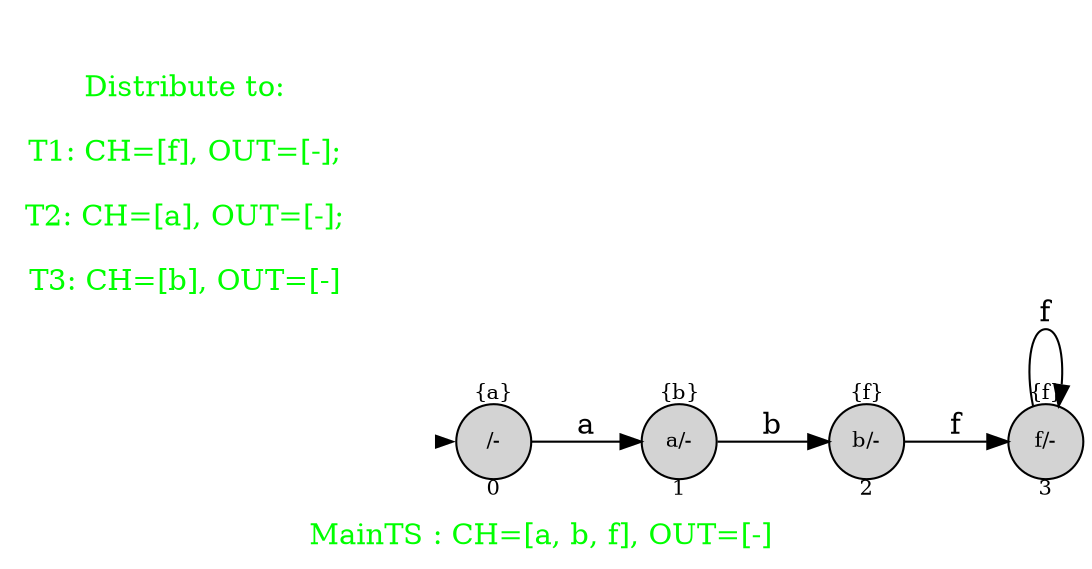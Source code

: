 digraph G {
graph [fontcolor="green",fontsize=14,rankdir=LR,ranksep=0.6,nodesep=0.5,label="
MainTS : CH=[a, b, f], OUT=[-] "];

node[shape=circle, style=filled, fixedsize=true, fontsize=10];

init [shape=point,style=invis];
spec [fontcolor="green",fontsize=14,peripheries=0,shape=square,fixedsize=false,style="",label="Distribute to:

T1: CH=[f], OUT=[-];

T2: CH=[a], OUT=[-];

T3: CH=[b], OUT=[-]"];
	0[label="{a}

/-

0"];

	1[label="{b}

a/-

1"];

	3[label="{f}

f/-

3"];

	2[label="{f}

b/-

2"];

	 init -> 0[penwidth=0,tooltip="initial state"];

	3 -> 3[label="f"];

	0 -> 1[label="a"];

	2 -> 3[label="f"];

	1 -> 2[label="b"];


}
